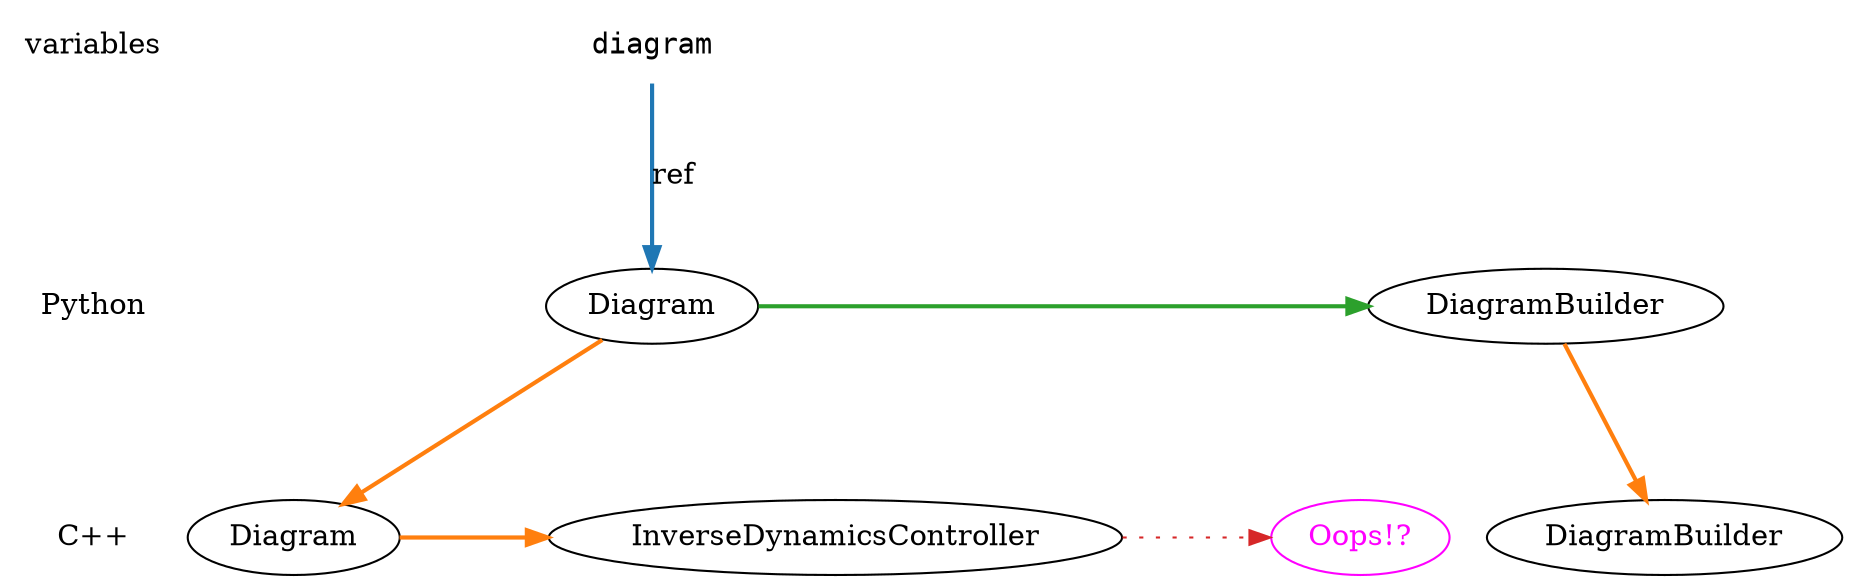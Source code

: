 digraph G {
  edge [minlen=2];
  {
    node [shape=plaintext];
    edge [style=invis];
    variables -> Python -> "C++";
  }
  {
    node [shape=plaintext, fontname="Courier"];
    diagram;
  }
  
  pydb [label="DiagramBuilder"];
  cdb [label="DiagramBuilder"];
  cidc [label="InverseDynamicsController"];
  pydgm [label="Diagram"];
  cdgm [label="Diagram"];
  X [label="Oops!?", color="fuchsia", fontcolor="fuchsia"];
  
  { rank = same; variables; diagram; }
  { rank = same; Python; pydb; pydgm; }
  { rank = same; "C++"; cdb; cidc; cdgm; X; }
  
  {
    edge [color="#1F77B4", style=bold];
    diagram -> pydgm [label="ref"];
  }

  {
    edge [color="#FF7F0E", style=bold];
    pydb -> cdb;
    pydgm -> cdgm;
    cdgm -> cidc;
  }
  
  {
    edge [color="#2CA02C", style=bold];
    pydgm -> pydb;
  }

  {
    edge [color="#D62728", style=dotted];
    cidc -> X;
  }
}
